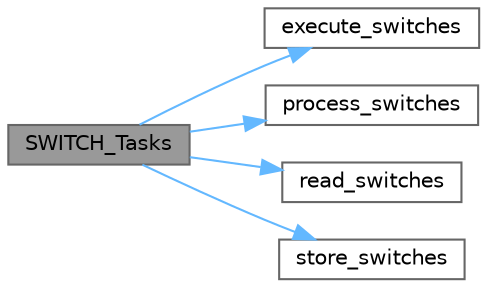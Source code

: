 digraph "SWITCH_Tasks"
{
 // LATEX_PDF_SIZE
  bgcolor="transparent";
  edge [fontname=Helvetica,fontsize=10,labelfontname=Helvetica,labelfontsize=10];
  node [fontname=Helvetica,fontsize=10,shape=box,height=0.2,width=0.4];
  rankdir="LR";
  Node1 [id="Node000001",label="SWITCH_Tasks",height=0.2,width=0.4,color="gray40", fillcolor="grey60", style="filled", fontcolor="black",tooltip=" "];
  Node1 -> Node2 [id="edge1_Node000001_Node000002",color="steelblue1",style="solid",tooltip=" "];
  Node2 [id="Node000002",label="execute_switches",height=0.2,width=0.4,color="grey40", fillcolor="white", style="filled",URL="$switches_8c.html#aed0a5a04947c339791d9c4ff3c430ed3",tooltip=" "];
  Node1 -> Node3 [id="edge2_Node000001_Node000003",color="steelblue1",style="solid",tooltip=" "];
  Node3 [id="Node000003",label="process_switches",height=0.2,width=0.4,color="grey40", fillcolor="white", style="filled",URL="$switches_8c.html#ad6c7997f17934c16032f65c75744f056",tooltip=" "];
  Node1 -> Node4 [id="edge3_Node000001_Node000004",color="steelblue1",style="solid",tooltip=" "];
  Node4 [id="Node000004",label="read_switches",height=0.2,width=0.4,color="grey40", fillcolor="white", style="filled",URL="$switches_8c.html#a72386960c37426d8bb9bd9531d2e1484",tooltip=" "];
  Node1 -> Node5 [id="edge4_Node000001_Node000005",color="steelblue1",style="solid",tooltip=" "];
  Node5 [id="Node000005",label="store_switches",height=0.2,width=0.4,color="grey40", fillcolor="white", style="filled",URL="$switches_8c.html#a9b67fe7001c0d8cac409f5a5fcaa7f6c",tooltip=" "];
}
